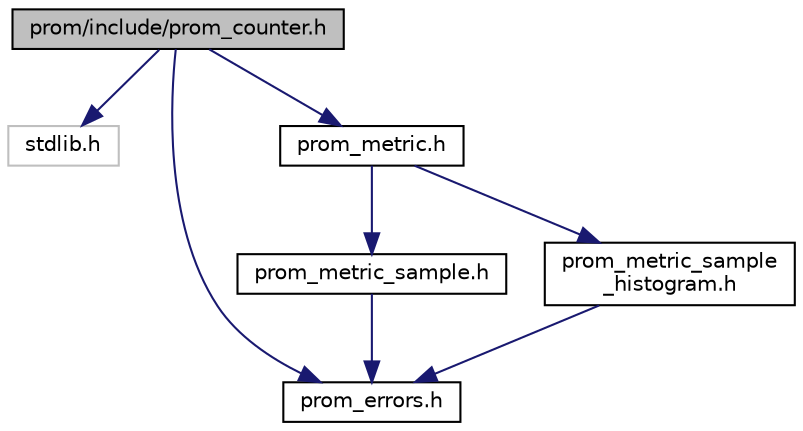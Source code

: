 digraph "prom/include/prom_counter.h"
{
  edge [fontname="Helvetica",fontsize="10",labelfontname="Helvetica",labelfontsize="10"];
  node [fontname="Helvetica",fontsize="10",shape=record];
  Node0 [label="prom/include/prom_counter.h",height=0.2,width=0.4,color="black", fillcolor="grey75", style="filled", fontcolor="black"];
  Node0 -> Node1 [color="midnightblue",fontsize="10",style="solid",fontname="Helvetica"];
  Node1 [label="stdlib.h",height=0.2,width=0.4,color="grey75", fillcolor="white", style="filled"];
  Node0 -> Node2 [color="midnightblue",fontsize="10",style="solid",fontname="Helvetica"];
  Node2 [label="prom_errors.h",height=0.2,width=0.4,color="black", fillcolor="white", style="filled",URL="$prom__errors_8h.html",tooltip="Prometheus client errors. "];
  Node0 -> Node3 [color="midnightblue",fontsize="10",style="solid",fontname="Helvetica"];
  Node3 [label="prom_metric.h",height=0.2,width=0.4,color="black", fillcolor="white", style="filled",URL="$prom__metric_8h.html"];
  Node3 -> Node4 [color="midnightblue",fontsize="10",style="solid",fontname="Helvetica"];
  Node4 [label="prom_metric_sample.h",height=0.2,width=0.4,color="black", fillcolor="white", style="filled",URL="$prom__metric__sample_8h.html"];
  Node4 -> Node2 [color="midnightblue",fontsize="10",style="solid",fontname="Helvetica"];
  Node3 -> Node5 [color="midnightblue",fontsize="10",style="solid",fontname="Helvetica"];
  Node5 [label="prom_metric_sample\l_histogram.h",height=0.2,width=0.4,color="black", fillcolor="white", style="filled",URL="$prom__metric__sample__histogram_8h.html"];
  Node5 -> Node2 [color="midnightblue",fontsize="10",style="solid",fontname="Helvetica"];
}
